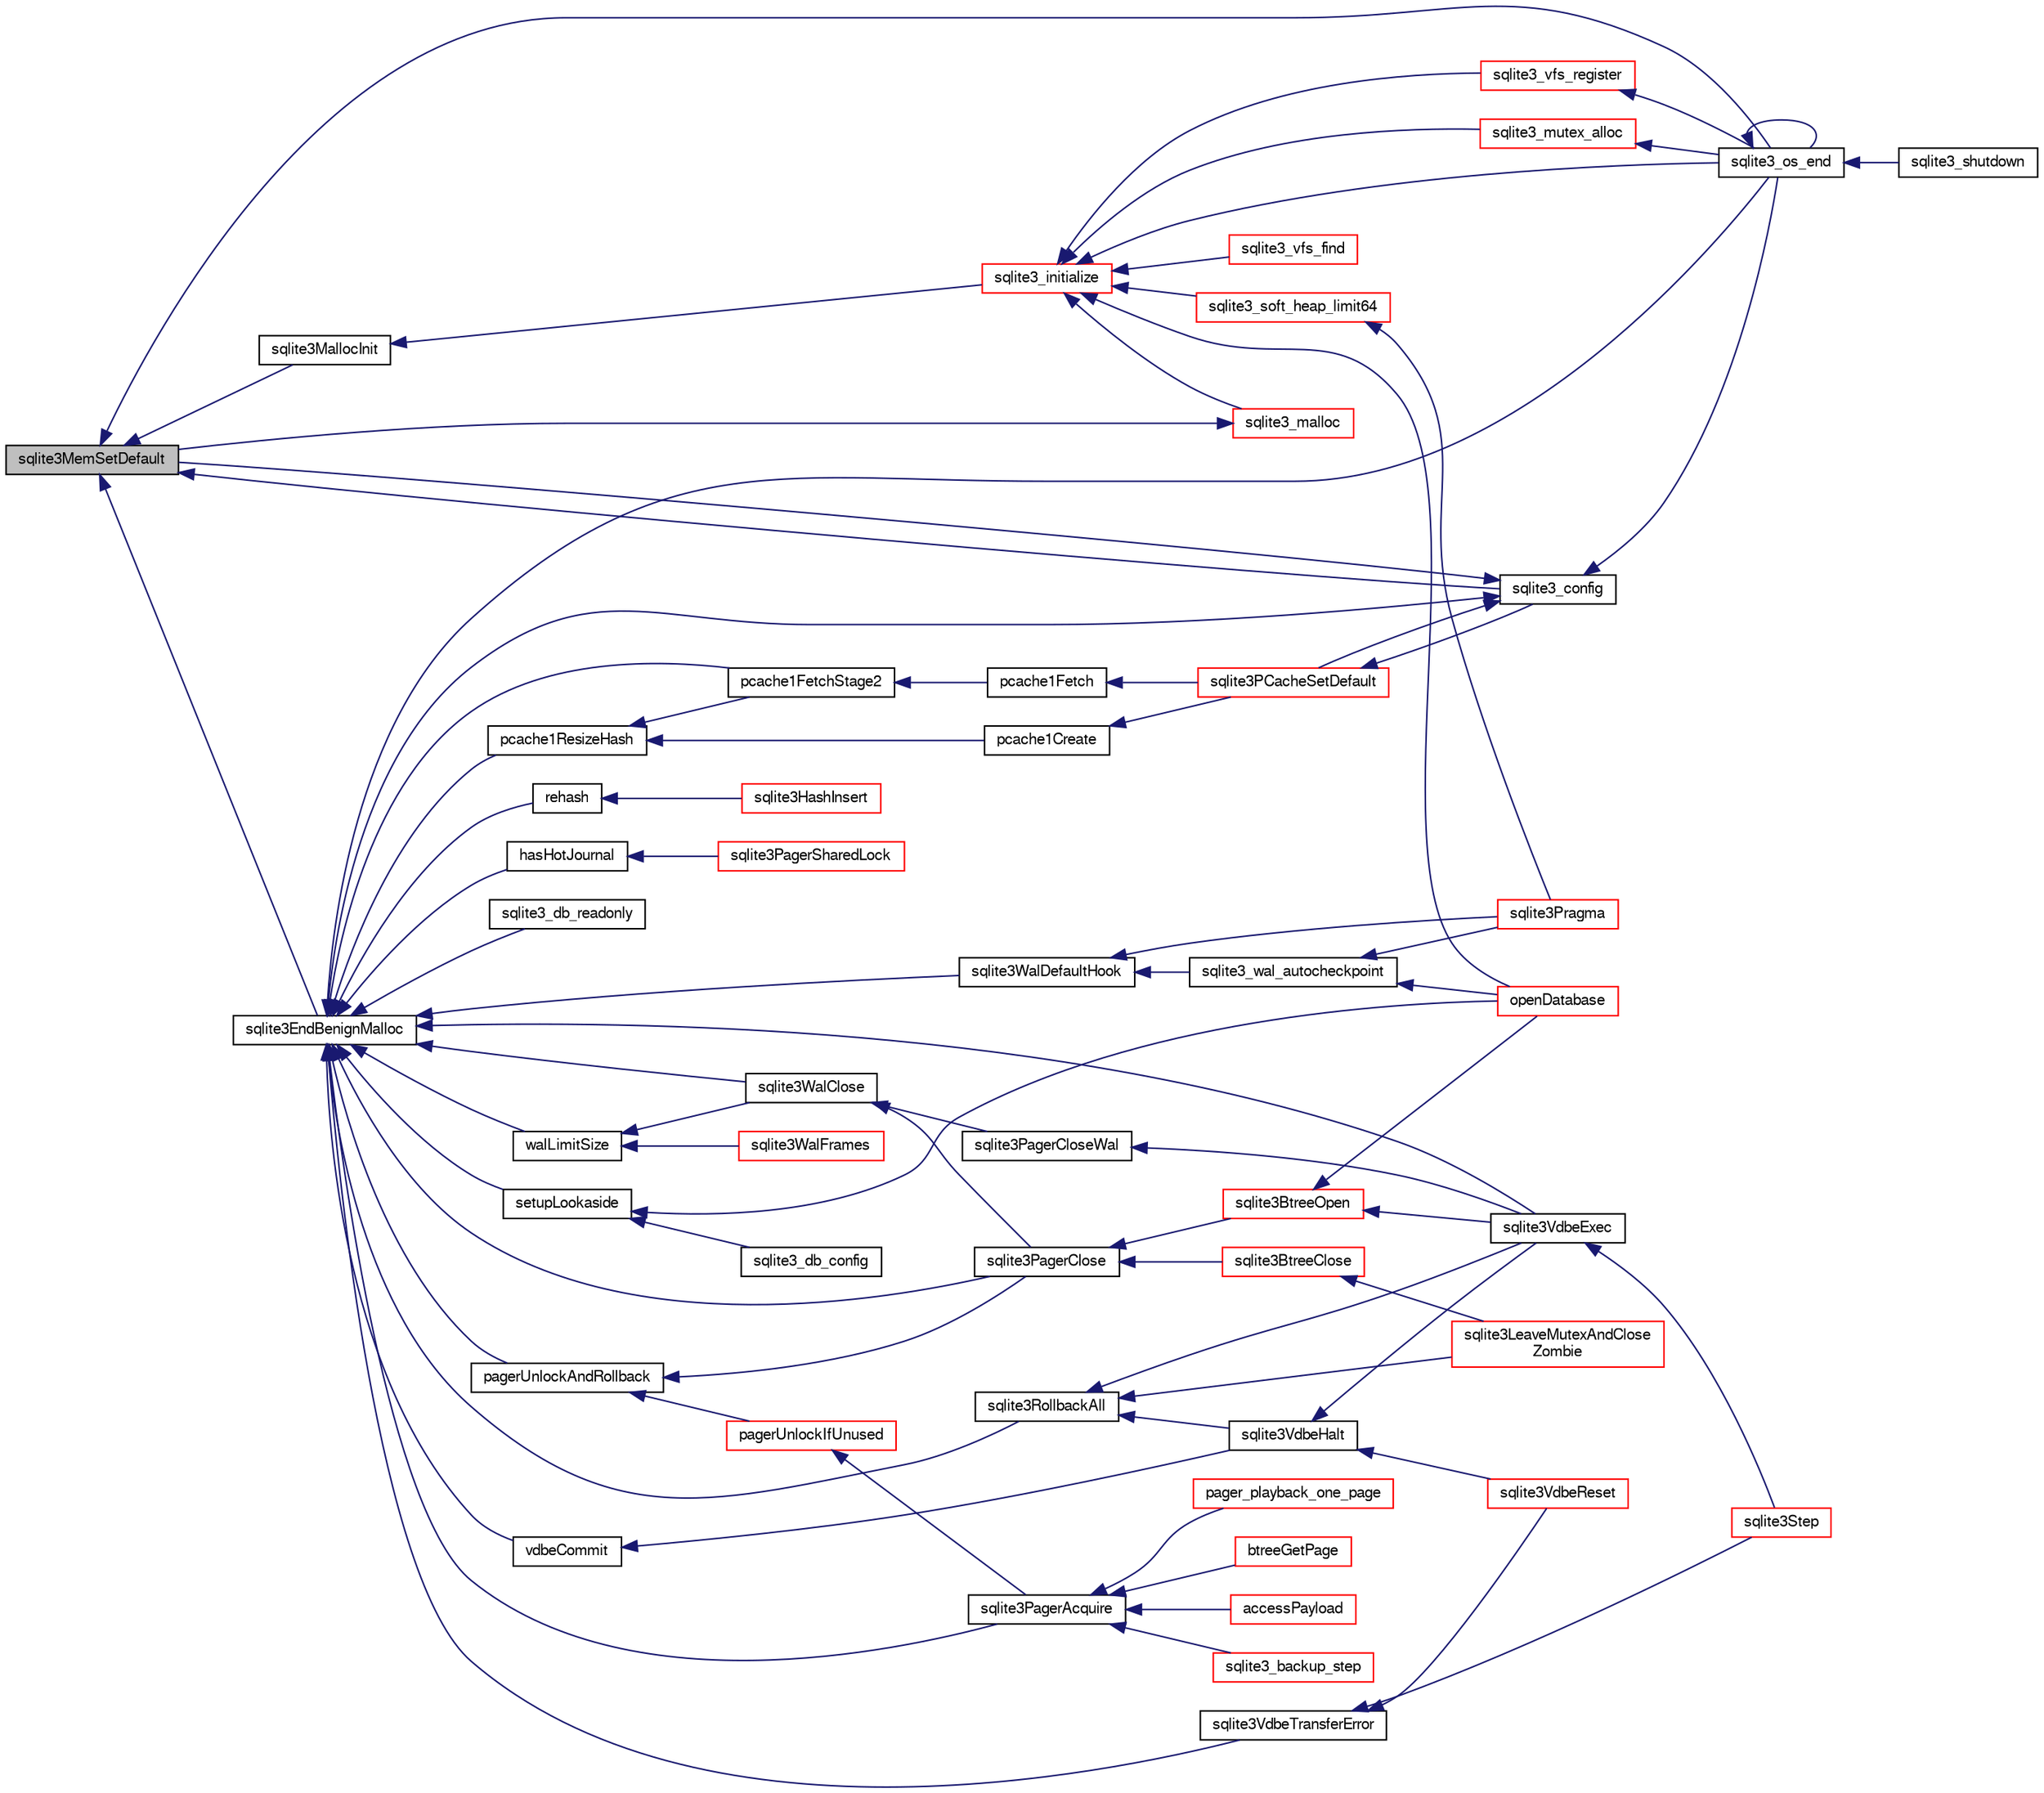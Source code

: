 digraph "sqlite3MemSetDefault"
{
  edge [fontname="FreeSans",fontsize="10",labelfontname="FreeSans",labelfontsize="10"];
  node [fontname="FreeSans",fontsize="10",shape=record];
  rankdir="LR";
  Node595555 [label="sqlite3MemSetDefault",height=0.2,width=0.4,color="black", fillcolor="grey75", style="filled", fontcolor="black"];
  Node595555 -> Node595556 [dir="back",color="midnightblue",fontsize="10",style="solid",fontname="FreeSans"];
  Node595556 [label="sqlite3EndBenignMalloc",height=0.2,width=0.4,color="black", fillcolor="white", style="filled",URL="$sqlite3_8c.html#a4582127cc64d483dc66c7acf9d8d8fbb"];
  Node595556 -> Node595557 [dir="back",color="midnightblue",fontsize="10",style="solid",fontname="FreeSans"];
  Node595557 [label="rehash",height=0.2,width=0.4,color="black", fillcolor="white", style="filled",URL="$sqlite3_8c.html#a4851529638f6c7af16239ee6e2dcc628"];
  Node595557 -> Node595558 [dir="back",color="midnightblue",fontsize="10",style="solid",fontname="FreeSans"];
  Node595558 [label="sqlite3HashInsert",height=0.2,width=0.4,color="red", fillcolor="white", style="filled",URL="$sqlite3_8c.html#aebbc6c13b3c139d5f3463938f441da3d"];
  Node595556 -> Node595867 [dir="back",color="midnightblue",fontsize="10",style="solid",fontname="FreeSans"];
  Node595867 [label="sqlite3_os_end",height=0.2,width=0.4,color="black", fillcolor="white", style="filled",URL="$sqlite3_8h.html#a2288c95881ecca13d994e42b6a958906"];
  Node595867 -> Node595867 [dir="back",color="midnightblue",fontsize="10",style="solid",fontname="FreeSans"];
  Node595867 -> Node595868 [dir="back",color="midnightblue",fontsize="10",style="solid",fontname="FreeSans"];
  Node595868 [label="sqlite3_shutdown",height=0.2,width=0.4,color="black", fillcolor="white", style="filled",URL="$sqlite3_8h.html#aeaf9947fe863ba3d3aca061475e3af2e"];
  Node595556 -> Node595869 [dir="back",color="midnightblue",fontsize="10",style="solid",fontname="FreeSans"];
  Node595869 [label="pcache1ResizeHash",height=0.2,width=0.4,color="black", fillcolor="white", style="filled",URL="$sqlite3_8c.html#a7795922581c79a689c6e954dad69c037"];
  Node595869 -> Node595870 [dir="back",color="midnightblue",fontsize="10",style="solid",fontname="FreeSans"];
  Node595870 [label="pcache1Create",height=0.2,width=0.4,color="black", fillcolor="white", style="filled",URL="$sqlite3_8c.html#a44cfeb7ecaf2b6aa54934d3deaee8919"];
  Node595870 -> Node595871 [dir="back",color="midnightblue",fontsize="10",style="solid",fontname="FreeSans"];
  Node595871 [label="sqlite3PCacheSetDefault",height=0.2,width=0.4,color="red", fillcolor="white", style="filled",URL="$sqlite3_8c.html#a91974afe7709a742451438556ee0c70c"];
  Node595871 -> Node596426 [dir="back",color="midnightblue",fontsize="10",style="solid",fontname="FreeSans"];
  Node596426 [label="sqlite3_config",height=0.2,width=0.4,color="black", fillcolor="white", style="filled",URL="$sqlite3_8h.html#a74ad420b6f26bc06a04ff6ecec8a8c91"];
  Node596426 -> Node595556 [dir="back",color="midnightblue",fontsize="10",style="solid",fontname="FreeSans"];
  Node596426 -> Node595555 [dir="back",color="midnightblue",fontsize="10",style="solid",fontname="FreeSans"];
  Node596426 -> Node595867 [dir="back",color="midnightblue",fontsize="10",style="solid",fontname="FreeSans"];
  Node596426 -> Node595871 [dir="back",color="midnightblue",fontsize="10",style="solid",fontname="FreeSans"];
  Node595869 -> Node596427 [dir="back",color="midnightblue",fontsize="10",style="solid",fontname="FreeSans"];
  Node596427 [label="pcache1FetchStage2",height=0.2,width=0.4,color="black", fillcolor="white", style="filled",URL="$sqlite3_8c.html#a30a4ee80ec88f9eb4ade1424d99585b5"];
  Node596427 -> Node596428 [dir="back",color="midnightblue",fontsize="10",style="solid",fontname="FreeSans"];
  Node596428 [label="pcache1Fetch",height=0.2,width=0.4,color="black", fillcolor="white", style="filled",URL="$sqlite3_8c.html#a745bc37e2a945b10e6b23a6fe6c35411"];
  Node596428 -> Node595871 [dir="back",color="midnightblue",fontsize="10",style="solid",fontname="FreeSans"];
  Node595556 -> Node596427 [dir="back",color="midnightblue",fontsize="10",style="solid",fontname="FreeSans"];
  Node595556 -> Node595966 [dir="back",color="midnightblue",fontsize="10",style="solid",fontname="FreeSans"];
  Node595966 [label="pagerUnlockAndRollback",height=0.2,width=0.4,color="black", fillcolor="white", style="filled",URL="$sqlite3_8c.html#a02d96b7bf62c3b13ba905d168914518c"];
  Node595966 -> Node595967 [dir="back",color="midnightblue",fontsize="10",style="solid",fontname="FreeSans"];
  Node595967 [label="sqlite3PagerClose",height=0.2,width=0.4,color="black", fillcolor="white", style="filled",URL="$sqlite3_8c.html#af94b1f96b60689fd09422cce2c85f53f"];
  Node595967 -> Node595886 [dir="back",color="midnightblue",fontsize="10",style="solid",fontname="FreeSans"];
  Node595886 [label="sqlite3BtreeOpen",height=0.2,width=0.4,color="red", fillcolor="white", style="filled",URL="$sqlite3_8c.html#a13dcb44dc34af6ce9d38de9c5aa975f9"];
  Node595886 -> Node595560 [dir="back",color="midnightblue",fontsize="10",style="solid",fontname="FreeSans"];
  Node595560 [label="sqlite3VdbeExec",height=0.2,width=0.4,color="black", fillcolor="white", style="filled",URL="$sqlite3_8c.html#a8ce40a614bdc56719c4d642b1e4dfb21"];
  Node595560 -> Node595561 [dir="back",color="midnightblue",fontsize="10",style="solid",fontname="FreeSans"];
  Node595561 [label="sqlite3Step",height=0.2,width=0.4,color="red", fillcolor="white", style="filled",URL="$sqlite3_8c.html#a3f2872e873e2758a4beedad1d5113554"];
  Node595886 -> Node595794 [dir="back",color="midnightblue",fontsize="10",style="solid",fontname="FreeSans"];
  Node595794 [label="openDatabase",height=0.2,width=0.4,color="red", fillcolor="white", style="filled",URL="$sqlite3_8c.html#a6a9c3bc3a64234e863413f41db473758"];
  Node595967 -> Node595941 [dir="back",color="midnightblue",fontsize="10",style="solid",fontname="FreeSans"];
  Node595941 [label="sqlite3BtreeClose",height=0.2,width=0.4,color="red", fillcolor="white", style="filled",URL="$sqlite3_8c.html#a729b65009b66a99200496b09c124df01"];
  Node595941 -> Node595788 [dir="back",color="midnightblue",fontsize="10",style="solid",fontname="FreeSans"];
  Node595788 [label="sqlite3LeaveMutexAndClose\lZombie",height=0.2,width=0.4,color="red", fillcolor="white", style="filled",URL="$sqlite3_8c.html#afe3a37c29dcb0fe9fc15fe07a3976f59"];
  Node595966 -> Node595968 [dir="back",color="midnightblue",fontsize="10",style="solid",fontname="FreeSans"];
  Node595968 [label="pagerUnlockIfUnused",height=0.2,width=0.4,color="red", fillcolor="white", style="filled",URL="$sqlite3_8c.html#abf547f4276efb6f10262f7fde1e4d065"];
  Node595968 -> Node595969 [dir="back",color="midnightblue",fontsize="10",style="solid",fontname="FreeSans"];
  Node595969 [label="sqlite3PagerAcquire",height=0.2,width=0.4,color="black", fillcolor="white", style="filled",URL="$sqlite3_8c.html#a22a53daafd2bd778cda390312651f994"];
  Node595969 -> Node595960 [dir="back",color="midnightblue",fontsize="10",style="solid",fontname="FreeSans"];
  Node595960 [label="pager_playback_one_page",height=0.2,width=0.4,color="red", fillcolor="white", style="filled",URL="$sqlite3_8c.html#adfca1dee9939482792fe2b4ed982d00e"];
  Node595969 -> Node595970 [dir="back",color="midnightblue",fontsize="10",style="solid",fontname="FreeSans"];
  Node595970 [label="btreeGetPage",height=0.2,width=0.4,color="red", fillcolor="white", style="filled",URL="$sqlite3_8c.html#ac59679e30ceb0190614fbd19a7feb6de"];
  Node595969 -> Node595935 [dir="back",color="midnightblue",fontsize="10",style="solid",fontname="FreeSans"];
  Node595935 [label="accessPayload",height=0.2,width=0.4,color="red", fillcolor="white", style="filled",URL="$sqlite3_8c.html#acf70e6d3cb6afd54d677b3dffb6959d2"];
  Node595969 -> Node595772 [dir="back",color="midnightblue",fontsize="10",style="solid",fontname="FreeSans"];
  Node595772 [label="sqlite3_backup_step",height=0.2,width=0.4,color="red", fillcolor="white", style="filled",URL="$sqlite3_8h.html#a1699b75e98d082eebc465a9e64c35269"];
  Node595556 -> Node595967 [dir="back",color="midnightblue",fontsize="10",style="solid",fontname="FreeSans"];
  Node595556 -> Node596134 [dir="back",color="midnightblue",fontsize="10",style="solid",fontname="FreeSans"];
  Node596134 [label="hasHotJournal",height=0.2,width=0.4,color="black", fillcolor="white", style="filled",URL="$sqlite3_8c.html#a875dc699b7a0e8ab6ba19170e5096d5e"];
  Node596134 -> Node595962 [dir="back",color="midnightblue",fontsize="10",style="solid",fontname="FreeSans"];
  Node595962 [label="sqlite3PagerSharedLock",height=0.2,width=0.4,color="red", fillcolor="white", style="filled",URL="$sqlite3_8c.html#a58c197b629fb6eaacf96c7add57c70df"];
  Node595556 -> Node595969 [dir="back",color="midnightblue",fontsize="10",style="solid",fontname="FreeSans"];
  Node595556 -> Node596249 [dir="back",color="midnightblue",fontsize="10",style="solid",fontname="FreeSans"];
  Node596249 [label="walLimitSize",height=0.2,width=0.4,color="black", fillcolor="white", style="filled",URL="$sqlite3_8c.html#a7d814227c8fb4a3441c42e9f2fdade3b"];
  Node596249 -> Node596157 [dir="back",color="midnightblue",fontsize="10",style="solid",fontname="FreeSans"];
  Node596157 [label="sqlite3WalClose",height=0.2,width=0.4,color="black", fillcolor="white", style="filled",URL="$sqlite3_8c.html#abfd7d36ec6ea41ecb2717dd4c6b0571e"];
  Node596157 -> Node595967 [dir="back",color="midnightblue",fontsize="10",style="solid",fontname="FreeSans"];
  Node596157 -> Node596139 [dir="back",color="midnightblue",fontsize="10",style="solid",fontname="FreeSans"];
  Node596139 [label="sqlite3PagerCloseWal",height=0.2,width=0.4,color="black", fillcolor="white", style="filled",URL="$sqlite3_8c.html#ac62d7d3d29214a7cad25fdd88e7c7a74"];
  Node596139 -> Node595560 [dir="back",color="midnightblue",fontsize="10",style="solid",fontname="FreeSans"];
  Node596249 -> Node596012 [dir="back",color="midnightblue",fontsize="10",style="solid",fontname="FreeSans"];
  Node596012 [label="sqlite3WalFrames",height=0.2,width=0.4,color="red", fillcolor="white", style="filled",URL="$sqlite3_8c.html#af9606aac275558d3b96c83b2bff2d717"];
  Node595556 -> Node596157 [dir="back",color="midnightblue",fontsize="10",style="solid",fontname="FreeSans"];
  Node595556 -> Node595895 [dir="back",color="midnightblue",fontsize="10",style="solid",fontname="FreeSans"];
  Node595895 [label="vdbeCommit",height=0.2,width=0.4,color="black", fillcolor="white", style="filled",URL="$sqlite3_8c.html#a5d7f1e0625451b987728f600cfe1b92d"];
  Node595895 -> Node595778 [dir="back",color="midnightblue",fontsize="10",style="solid",fontname="FreeSans"];
  Node595778 [label="sqlite3VdbeHalt",height=0.2,width=0.4,color="black", fillcolor="white", style="filled",URL="$sqlite3_8c.html#a8d1d99703d999190fbc35ecc981cb709"];
  Node595778 -> Node595779 [dir="back",color="midnightblue",fontsize="10",style="solid",fontname="FreeSans"];
  Node595779 [label="sqlite3VdbeReset",height=0.2,width=0.4,color="red", fillcolor="white", style="filled",URL="$sqlite3_8c.html#a315a913742f7267f90d46d41446353b1"];
  Node595778 -> Node595560 [dir="back",color="midnightblue",fontsize="10",style="solid",fontname="FreeSans"];
  Node595556 -> Node596271 [dir="back",color="midnightblue",fontsize="10",style="solid",fontname="FreeSans"];
  Node596271 [label="sqlite3VdbeTransferError",height=0.2,width=0.4,color="black", fillcolor="white", style="filled",URL="$sqlite3_8c.html#aaf4a567b51602bb6d7bb150e6c72de69"];
  Node596271 -> Node595779 [dir="back",color="midnightblue",fontsize="10",style="solid",fontname="FreeSans"];
  Node596271 -> Node595561 [dir="back",color="midnightblue",fontsize="10",style="solid",fontname="FreeSans"];
  Node595556 -> Node595560 [dir="back",color="midnightblue",fontsize="10",style="solid",fontname="FreeSans"];
  Node595556 -> Node596429 [dir="back",color="midnightblue",fontsize="10",style="solid",fontname="FreeSans"];
  Node596429 [label="setupLookaside",height=0.2,width=0.4,color="black", fillcolor="white", style="filled",URL="$sqlite3_8c.html#a83e30e8059c0e1a0537a569a91ce81e5"];
  Node596429 -> Node596430 [dir="back",color="midnightblue",fontsize="10",style="solid",fontname="FreeSans"];
  Node596430 [label="sqlite3_db_config",height=0.2,width=0.4,color="black", fillcolor="white", style="filled",URL="$sqlite3_8h.html#a35895f9b53f6cc7a4e72c3f8905e6edd"];
  Node596429 -> Node595794 [dir="back",color="midnightblue",fontsize="10",style="solid",fontname="FreeSans"];
  Node595556 -> Node595777 [dir="back",color="midnightblue",fontsize="10",style="solid",fontname="FreeSans"];
  Node595777 [label="sqlite3RollbackAll",height=0.2,width=0.4,color="black", fillcolor="white", style="filled",URL="$sqlite3_8c.html#ad902dd388d73208539f557962e3fe6bb"];
  Node595777 -> Node595778 [dir="back",color="midnightblue",fontsize="10",style="solid",fontname="FreeSans"];
  Node595777 -> Node595560 [dir="back",color="midnightblue",fontsize="10",style="solid",fontname="FreeSans"];
  Node595777 -> Node595788 [dir="back",color="midnightblue",fontsize="10",style="solid",fontname="FreeSans"];
  Node595556 -> Node596068 [dir="back",color="midnightblue",fontsize="10",style="solid",fontname="FreeSans"];
  Node596068 [label="sqlite3WalDefaultHook",height=0.2,width=0.4,color="black", fillcolor="white", style="filled",URL="$sqlite3_8c.html#a4a9ed7c3fcab46b3d82eb79ede8c4f77"];
  Node596068 -> Node595638 [dir="back",color="midnightblue",fontsize="10",style="solid",fontname="FreeSans"];
  Node595638 [label="sqlite3Pragma",height=0.2,width=0.4,color="red", fillcolor="white", style="filled",URL="$sqlite3_8c.html#a111391370f58f8e6a6eca51fd34d62ed"];
  Node596068 -> Node596069 [dir="back",color="midnightblue",fontsize="10",style="solid",fontname="FreeSans"];
  Node596069 [label="sqlite3_wal_autocheckpoint",height=0.2,width=0.4,color="black", fillcolor="white", style="filled",URL="$sqlite3_8h.html#acdc3742b48372dce0e839ce0f89747be"];
  Node596069 -> Node595638 [dir="back",color="midnightblue",fontsize="10",style="solid",fontname="FreeSans"];
  Node596069 -> Node595794 [dir="back",color="midnightblue",fontsize="10",style="solid",fontname="FreeSans"];
  Node595556 -> Node596071 [dir="back",color="midnightblue",fontsize="10",style="solid",fontname="FreeSans"];
  Node596071 [label="sqlite3_db_readonly",height=0.2,width=0.4,color="black", fillcolor="white", style="filled",URL="$sqlite3_8h.html#a96c378e7022e7a8a375e23f7fc662cdd"];
  Node595555 -> Node596431 [dir="back",color="midnightblue",fontsize="10",style="solid",fontname="FreeSans"];
  Node596431 [label="sqlite3MallocInit",height=0.2,width=0.4,color="black", fillcolor="white", style="filled",URL="$sqlite3_8c.html#a9e06f9e7cad0d83ce80ab493c9533552"];
  Node596431 -> Node595873 [dir="back",color="midnightblue",fontsize="10",style="solid",fontname="FreeSans"];
  Node595873 [label="sqlite3_initialize",height=0.2,width=0.4,color="red", fillcolor="white", style="filled",URL="$sqlite3_8h.html#ab0c0ee2d5d4cf8b28e9572296a8861df"];
  Node595873 -> Node595874 [dir="back",color="midnightblue",fontsize="10",style="solid",fontname="FreeSans"];
  Node595874 [label="sqlite3_vfs_find",height=0.2,width=0.4,color="red", fillcolor="white", style="filled",URL="$sqlite3_8h.html#ac201a26de3dfa1d6deb8069eb8d95627"];
  Node595873 -> Node596021 [dir="back",color="midnightblue",fontsize="10",style="solid",fontname="FreeSans"];
  Node596021 [label="sqlite3_vfs_register",height=0.2,width=0.4,color="red", fillcolor="white", style="filled",URL="$sqlite3_8h.html#a7184b289ccd4c4c7200589137d88c4ae"];
  Node596021 -> Node595867 [dir="back",color="midnightblue",fontsize="10",style="solid",fontname="FreeSans"];
  Node595873 -> Node596024 [dir="back",color="midnightblue",fontsize="10",style="solid",fontname="FreeSans"];
  Node596024 [label="sqlite3_mutex_alloc",height=0.2,width=0.4,color="red", fillcolor="white", style="filled",URL="$sqlite3_8h.html#aa3f89418cd18e99596435c958b29b650"];
  Node596024 -> Node595867 [dir="back",color="midnightblue",fontsize="10",style="solid",fontname="FreeSans"];
  Node595873 -> Node596028 [dir="back",color="midnightblue",fontsize="10",style="solid",fontname="FreeSans"];
  Node596028 [label="sqlite3_soft_heap_limit64",height=0.2,width=0.4,color="red", fillcolor="white", style="filled",URL="$sqlite3_8h.html#ab37b3a4d1652e3acb2c43d1252e6b852"];
  Node596028 -> Node595638 [dir="back",color="midnightblue",fontsize="10",style="solid",fontname="FreeSans"];
  Node595873 -> Node596030 [dir="back",color="midnightblue",fontsize="10",style="solid",fontname="FreeSans"];
  Node596030 [label="sqlite3_malloc",height=0.2,width=0.4,color="red", fillcolor="white", style="filled",URL="$sqlite3_8h.html#a510e31845345737f17d86ce0b2328356"];
  Node596030 -> Node595555 [dir="back",color="midnightblue",fontsize="10",style="solid",fontname="FreeSans"];
  Node595873 -> Node595867 [dir="back",color="midnightblue",fontsize="10",style="solid",fontname="FreeSans"];
  Node595873 -> Node595794 [dir="back",color="midnightblue",fontsize="10",style="solid",fontname="FreeSans"];
  Node595555 -> Node595867 [dir="back",color="midnightblue",fontsize="10",style="solid",fontname="FreeSans"];
  Node595555 -> Node596426 [dir="back",color="midnightblue",fontsize="10",style="solid",fontname="FreeSans"];
}
